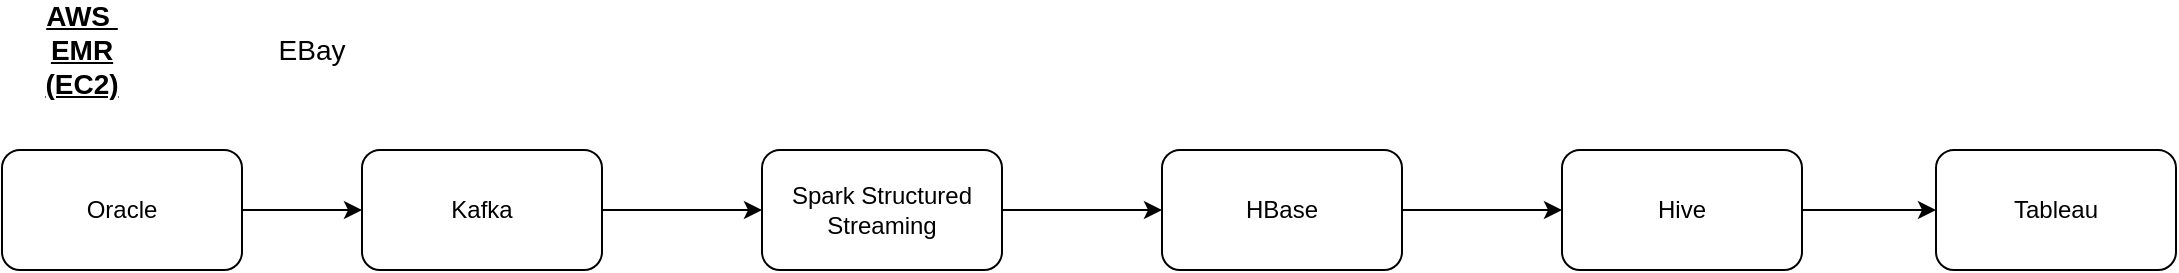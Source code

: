 <mxfile version="13.0.2" type="device"><diagram id="C-2JvsOCxMICfGxtae1S" name="Page-1"><mxGraphModel dx="1565" dy="703" grid="1" gridSize="10" guides="1" tooltips="1" connect="1" arrows="1" fold="1" page="1" pageScale="1" pageWidth="827" pageHeight="1169" math="0" shadow="0"><root><mxCell id="0"/><mxCell id="1" parent="0"/><mxCell id="3q5KEd-tdpQ3rNjF5BMB-5" style="edgeStyle=orthogonalEdgeStyle;rounded=0;orthogonalLoop=1;jettySize=auto;html=1;exitX=1;exitY=0.5;exitDx=0;exitDy=0;" edge="1" parent="1" source="3q5KEd-tdpQ3rNjF5BMB-1" target="3q5KEd-tdpQ3rNjF5BMB-4"><mxGeometry relative="1" as="geometry"/></mxCell><mxCell id="3q5KEd-tdpQ3rNjF5BMB-1" value="Kafka" style="rounded=1;whiteSpace=wrap;html=1;" vertex="1" parent="1"><mxGeometry x="40" y="160" width="120" height="60" as="geometry"/></mxCell><mxCell id="3q5KEd-tdpQ3rNjF5BMB-3" style="edgeStyle=orthogonalEdgeStyle;rounded=0;orthogonalLoop=1;jettySize=auto;html=1;exitX=1;exitY=0.5;exitDx=0;exitDy=0;entryX=0;entryY=0.5;entryDx=0;entryDy=0;" edge="1" parent="1" source="3q5KEd-tdpQ3rNjF5BMB-2" target="3q5KEd-tdpQ3rNjF5BMB-1"><mxGeometry relative="1" as="geometry"/></mxCell><mxCell id="3q5KEd-tdpQ3rNjF5BMB-2" value="Oracle" style="rounded=1;whiteSpace=wrap;html=1;" vertex="1" parent="1"><mxGeometry x="-140" y="160" width="120" height="60" as="geometry"/></mxCell><mxCell id="3q5KEd-tdpQ3rNjF5BMB-9" style="edgeStyle=orthogonalEdgeStyle;rounded=0;orthogonalLoop=1;jettySize=auto;html=1;exitX=1;exitY=0.5;exitDx=0;exitDy=0;fontSize=14;" edge="1" parent="1" source="3q5KEd-tdpQ3rNjF5BMB-4" target="3q5KEd-tdpQ3rNjF5BMB-8"><mxGeometry relative="1" as="geometry"/></mxCell><mxCell id="3q5KEd-tdpQ3rNjF5BMB-4" value="Spark Structured Streaming" style="rounded=1;whiteSpace=wrap;html=1;" vertex="1" parent="1"><mxGeometry x="240" y="160" width="120" height="60" as="geometry"/></mxCell><mxCell id="3q5KEd-tdpQ3rNjF5BMB-6" value="&lt;b style=&quot;font-size: 14px&quot;&gt;&lt;u style=&quot;font-size: 14px&quot;&gt;AWS&amp;nbsp;&lt;br&gt;EMR (EC2)&lt;br&gt;&lt;/u&gt;&lt;/b&gt;" style="text;html=1;strokeColor=none;fillColor=none;align=center;verticalAlign=middle;whiteSpace=wrap;rounded=0;fontSize=14;" vertex="1" parent="1"><mxGeometry x="-120" y="100" width="40" height="20" as="geometry"/></mxCell><mxCell id="3q5KEd-tdpQ3rNjF5BMB-12" style="edgeStyle=orthogonalEdgeStyle;rounded=0;orthogonalLoop=1;jettySize=auto;html=1;exitX=1;exitY=0.5;exitDx=0;exitDy=0;entryX=0;entryY=0.5;entryDx=0;entryDy=0;fontSize=14;" edge="1" parent="1" source="3q5KEd-tdpQ3rNjF5BMB-7" target="3q5KEd-tdpQ3rNjF5BMB-11"><mxGeometry relative="1" as="geometry"/></mxCell><mxCell id="3q5KEd-tdpQ3rNjF5BMB-7" value="Hive" style="rounded=1;whiteSpace=wrap;html=1;" vertex="1" parent="1"><mxGeometry x="640" y="160" width="120" height="60" as="geometry"/></mxCell><mxCell id="3q5KEd-tdpQ3rNjF5BMB-10" style="edgeStyle=orthogonalEdgeStyle;rounded=0;orthogonalLoop=1;jettySize=auto;html=1;exitX=1;exitY=0.5;exitDx=0;exitDy=0;entryX=0;entryY=0.5;entryDx=0;entryDy=0;fontSize=14;" edge="1" parent="1" source="3q5KEd-tdpQ3rNjF5BMB-8" target="3q5KEd-tdpQ3rNjF5BMB-7"><mxGeometry relative="1" as="geometry"/></mxCell><mxCell id="3q5KEd-tdpQ3rNjF5BMB-8" value="HBase" style="rounded=1;whiteSpace=wrap;html=1;" vertex="1" parent="1"><mxGeometry x="440" y="160" width="120" height="60" as="geometry"/></mxCell><mxCell id="3q5KEd-tdpQ3rNjF5BMB-11" value="Tableau" style="rounded=1;whiteSpace=wrap;html=1;" vertex="1" parent="1"><mxGeometry x="827" y="160" width="120" height="60" as="geometry"/></mxCell><mxCell id="3q5KEd-tdpQ3rNjF5BMB-13" value="EBay" style="text;html=1;strokeColor=none;fillColor=none;align=center;verticalAlign=middle;whiteSpace=wrap;rounded=0;fontSize=14;" vertex="1" parent="1"><mxGeometry x="-50" y="100" width="130" height="20" as="geometry"/></mxCell></root></mxGraphModel></diagram></mxfile>